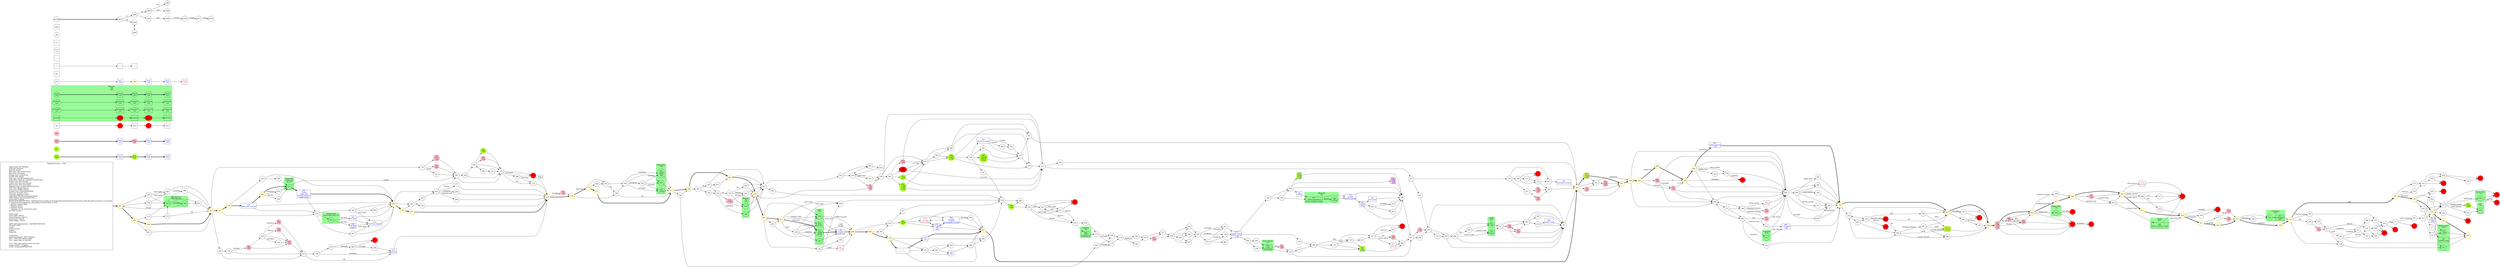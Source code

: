 digraph {
	// graph defaults
	rankdir=LR
	mclimit=50
	nodesep=.3 // changes horizontal separation of nodes
	ranksep=.4 // changes vertical separation of nodes
	node [height=.7
		width=.7
		shape=ellipse
		margin=0]
	edge[weight=5]
	stylesheet="../style.css"
	
	// a box for a graph label
	// note that you can override the defaults set above
	title [label = "Fighting Fantasy --: Title\n\n \
		Light Green Fill: Benefits\l \
		Pink Fill: Penalties\l \
		Red Fill: Death\l \
		Blue Text: Key Items/Events\l \
		Red Text: Lost Items\l \
		Orange Text: Codewords\l \
		Purple Text: Shops\l \
		Blue Line: Forced Items/Events\l \
		Light Blue Text/Line: Optional Items/Events\l \
		Purple Line: Dice Events\l \
		Green Line: Stat Test Passed\l \
		Brown Line: Stat Test Failed\l \
		Magenta Line: Combat Related Events\l \
		Grey Text: Riddle Answer\l \
		Grey Line: Hidden Option\l \
		Orange Line: Codewords/Spells\l \
		Red Line: Possible Error\l \
		Gold Fill: Required Nodes\l \
		Light Blue Fill: Recommended Nodes\l \
		Gold Outline: Recommended Path\l \
		Green Box: Combat\l \
		SK/ST/LK/AT/AR/TM/CW/CL: Skill/Stamina/Luck/Attack Strength/Attack Round/Time/Consecutive Win Round/Consecutive Lose Round\l \
		?: Chance of this happening, depending on instructions in text\l \
		*: Special Combat Rules\l \
		-: Negative Status\l \
		+: Positive Status\l \
		^: Damage can be reduced by items\l \
		@: Take 2 items\l\l \
		Starts with:\l \
		Initial Skill: 1d6+6\l \
		Initial Stamina: 2d6+12\l \
		Initial Luck: 1d6+6\l \
		Initial Magic: 1d6+6\l\l \
		skill/stamina/luck potion: +all SK/ST/LK&1ILK\l \
		10 meal: +4ST\l \
		sword\l \
		leather armor\l \
		lantern\l \
		backpack\l\l \
		Comments:\l \
		throwing dagger*: 2EST damage\l \
		097*: -1SK until finding liquid\l \
		191*: same stats as yourself\l 
		313*: Next spell option cannot be used\l \
		magic potion*: +2 spells\l \
		Order: item/gold/AT/SK/ST/LK\l \
		"
		shape = "box"
		margin = 0.1]
		
	subgraph Boost {
		node [style = "filled" color = "greenyellow"]
		boo1 [label = "\N\n text"]
		boo3 [label = "\N\n text"]
		021 [shape = "rect" fontcolor = "blue" label = "\N\n info\n +2LK" tooltip = "find fleece"]
		027 [shape = "rect" fontcolor = "crimson" label = "\N\n -all gold\n +1LK"]
		066 [label = "\N\n +all SK\n +all ST\n +1LK"]
		092 [label = "\N\n +2ST"]
		120 [shape = "rect" fontcolor = "blue" label = "\N\n drink\n +2ST\n +3LK"]
		253 [label = "\N\n +1SK\n +3ST\n +1LK"]
		313 [label = "\N*\n +2ST"]
		315 [label = "\N\n +4SK"]
		317 [color = "greenyellow:pink" label = "\N\n +1LK\n -1ST"]
		356 [label = "\N\n +2ST\n +1LK"]
		385 [label = "\N\n +2ST"]
		397 [label = "\N\n +2ST"]
		bst
	}

	subgraph Damage {
		node [style = "filled" color = "pink"]
		dam1 [label = "\N\n text"]
		dam3 [label = "\N\n text"]
		043 [label = "\N\n -1ST"]
		067 [label = "\N\n -4ST"]
		074 [label = "\N\n -4ST"]
		085 [label = "\N\n -2ST"]
		087 [label = "\N\n -2ST"]
		088 [label = "\N\n -?ST"]
		094 [label = "\N\n -1ST"]
		097 [label = "\N*\n -1SK"]
		121 [label = "\N\n -1ST"]
		125 [label = "\N\n -5ST?\n -1LK"]
		129 [label = "\N\n -1SK"]
		150 [label = "\N\n -2ST"]
		151 [label = "\N\n -2ST"]
		163 [shape = "rect" fontcolor = "blue" label = "\N\n drink\n -1SK\n -2ST"]
		170 [label = "\N\n -?ST"]
		182 [label = "\N\n -1SK\n -2ST\n -1LK"]
		224 [label = "\N\n -2ST"]
		231 [label = "\N\n -?ST\n -?LK"]
		233 [label = "\N\n -5ST"]
		240 [label = "\N\n -2ST"]
		254 [label = "\N\n -1SK\n -2ST"]
		267 [label = "\N\n -1LK"]
		271 [label = "\N\n -1SK"]
		282 [label = "\N\n -2ST"]
		300 [label = "\N\n -0~6ST"]
		305 [label = "\N\n -2ST"]
		319 [label = "\N\n -2ST"]
		331 [label = "\N\n -1SK\n -3ST"]
		333 [label = "\N\n -2ST"]
		370 [label = "\N\n -2ST"]
		378 [label = "\N\n -4ST"]
		383 [label = "\N\n -2ST"]
		395 [label = "\N\n -2ST"]
		ddg
	}
	
	subgraph Death {
		node [style = "filled" color = "red"]
		061
		065
		071
		072
		082
		103
		119
		148
		153
		164
		166 [label = "\N\n -0~4ST"]
		181 [label = "\N\n -4ST"]
		184
		194
		199
		202
		208
		208.2 [label = "208"]
		248
		250
		283
		342
		369
		376
		ddt
		ddt2
		monddt
		monddt2
	}

	subgraph Key_Item {
		node [fontcolor = "blue" shape = "rect"]
		key1 [label = "\N\n info" tooltip = "info text"]
		key2 [label = "\N\n text"]
		key3 [label = "\N\n text"]
		key4 [fontcolor = "crimson" label = "\N\n -text"]
		boo2 [class = "bst" label = "\N\n text"]
		boo4 [class = "bst" label = "\N\n text"]
		boo5 [class = "bst" label = "\N\n text"]
		dam2 [class = "ddg" label = "\N\n text"]
		dam4 [class = "ddg" label = "\N\n text"]
		dam5 [class = "ddg" label = "\N\n text"]
		opt
		opt2 [class = "bst"]
		opt3 [class = "bst"]
		015 [label = "\N\n throwing dagger*"]
		018 [label = "\N\n info" tooltip = "dire weak to sunlight"]
		062 [class = "ddg" label = "\N\n +10 gold?\n -1LK"]
		079 [label = "\N\n berries"]
		089 [label = "\N\n spider-man"]
		091 [class = "ddg" label = "\N\n golden fleece?\n -?LK"]
		093 [label = "\N\n hogweed essence"]
		102 [label = "\N\n charmed amulet"]
		105 [label = "\N\n fire water"]
		134 [label = "\N\n password: scimitar"]
		135 [label = "\N\n info" tooltip = "miks, needleknife, cannot use metal disguises"]
		171 [fontcolor = "crimson" label = "\N\n &plusmn;? gold\n -fool's gold?"]
		180 [label = "\N\n 6 gold\n hairbrush"]
		235 [label = "\N\n 8 gold\n copper key\n healing ointment\n magik potion"]
		242 [label = "\N\n drink\n wine"]
		272 [label = "\N\n 8 gold\n pocket myriad"]
		278 [class = "ddg" label = "\N\n +? gold\n -?SK\n -?ST"]
		309 [label = "\N\n 20 gold"]
		312 [fontcolor = "crimson" label = "\N\n -mirror"]
		323 [class = "bst" label = "\N*\n magic sword\n silver mirror\n +1AT"]
		334 [label = "\N\n drink"]
		340 [fontcolor = "crimson" label = "\N\n -mirror"]
		365 [class = "ddt" label = "\N\n 2 spells\n 50 gold\n breastplate (-2ESK)"]
		368 [label = "\N\n 28 gold\n dagger"]
		381 [class = "ddg" label = "\N\n ring?\n -1LK"]
		387 [fontcolor = "crimson" label = "\N\n -mirror"]
		391 [fontcolor = "crimson" label = "\N\n -3 gold"]
		kky
	}
	
	subgraph Key_Word {
		node [fontcolor = "grey" shape = "rect"]
		wrd1 [label = "\N\n text"]
		wrd2 [label = "\N\n text"]
		wrd3 [label = "\N\n text"]
		238 [label = "\N\n combination: 217"]
		wwd
	}
	
	subgraph Shop {
		node [fontcolor = "purple" shape = "rect"]
		shop1 [label = "\N\n text"]
		shp
	}
	
	subgraph Combat {
		style = "filled" color = "palegreen"
		subgraph cluster_00 {
			label = "Monster\n 0/0\n 0/0"
			mon1 [label = "\N\n text"]
			mon2 [shape = "rect" class = "kky" label = "\N\n text"]
			mon3 [label = "\N\n text"]
			mon4 [shape = "rect" class = "kky" label = "\N\n text"]
			mon5 [shape = "rect" class = "kky" label = "\N\n text"]
			monboo1 [class = "bst" label = "\N\n text"]
			monboo2 [shape = "rect" class = "bst kky" label = "\N\n text"]
			monboo3 [class = "bst" label = "\N\n text"]
			monboo4 [shape = "rect" class = "bst kky" label = "\N\n text"]
			monboo5 [shape = "rect" class = "bst kky" label = "\N\n text"]
			mondam1 [class = "ddg" label = "\N\n text"]
			mondam2 [shape = "rect" class = "ddg kky" label = "\N\n text"]
			mondam3 [class = "ddg" label = "\N\n text"]
			mondam4 [shape = "rect" class = "ddg kky" label = "\N\n text"]
			mondam5 [shape = "rect" class = "ddg kky" label = "\N\n text"]
			monopt [shape = "rect" class = "bst kky"]
			monddt
			monopt2 [shape = "rect" class = "bst kky"]
			monddt2
			monopt3 [shape = "rect" class = "bst kky"]
		}

		subgraph cluster_01 {
			label = "Gark\n 7/11"
			016
			152 [label = "\N\n -2ESK\n -6EST"]
			262 [label = "\N\n clone"]
			336
		}
		
		subgraph cluster_02 {
			label = "Clawbeast\n 9/14"
			030
			241 [shape = "rect" class = "skl" label = "\N\n -strength?\n -3AT?"]
		}
		
		subgraph cluster_03 {
			label = "Spider-Man\n 7/5"
			039
		}
		
		subgraph cluster_04 {
			label = "Sewer Snake\n 6/7"
			073 [shape = "rect" class = "skl" label = "\N\n +3AT?\n (strength)"]
		}
		
		subgraph cluster_05 {
			label = "Gargoyle\n 9/10"
			101
		}
		
		subgraph cluster_06 {
			label = "Gark\n 5/5"
			152
		}
		
		subgraph cluster_07 {
			label = "Ape-Dog 7/4\n Dog-Ape 6/6"
			162
			288
		}
		
		subgraph cluster_08 {
			label = "Golem\n 8/10"
			190 [label = "\N\n clone"]
			303 [label = "\N\n -1AT"]
		}
		
		subgraph cluster_09 {
			label = "Self*\n ?/?"
			191
		}
		
		subgraph cluster_10 {
			label = "Tall Man 8/8\n Short Man (ally) 7/6"
			205
		}
		
		subgraph cluster_11 {
			label = "Dwarf 5/6\n Goblin 6/4\n Orc 5/7"
			213
		}
		
		subgraph cluster_12 {
			label = "Wheelie\n 7/6\n 6/5"
			220
			346
		}
		
		subgraph cluster_13 {
			label = "Calacorn\n 9/8"
			246 [shape = "rect" class = "skl" label = "\N\n -4EK?\n (weakness)"]
		}
		
		subgraph cluster_15 {
			label = "Rhino-Man\n 8/9"
			264 [label = "\N\n +1dAT"]
			307 [class = "ddg" label = "\N\n -4ESK\n-2EST\n -2ST"]
			325
		}
		
		subgraph cluster_16 {
			label = "Black Elf\n 8/4"
			275 [shape = "rect" class = "skl" label = "\N\n -3ESK (weakness)\n clone (creature copy)"]
			399 [label = "\N\n -4ESK"]
		}
		
		subgraph cluster_21 {
			label = "Spider-Man\n 7/5"
			330
		}
		
		subgraph cluster_23 {
			label = "Balthus Dire\n 12/19"
			337 [shape = "rect" class = "kky" label = "\N\n -2ESK? (ring)"]
			351
			353 [label = "\N\n +2AT"]
		}
		
		subgraph cluster_27 {
			label = "Hydra\n 10/17"
			360 [shape = "rect" class = "skl" label = "\N\n clone (creature copy)"]
		}

		cbt
	}

	subgraph Optional {
		node [shape = "rect" class = "opt kky"]
		opt [class = "opt kky"]
		monopt [class = "opt kky"]
		opt2 [class = "opt kky"]
		monopt2 [class = "opt kky"]
		opt3 [class = "opt kky"]
		monopt3 [class = "opt kky"]
		091 [class = "opt kky"]
		134 [class = "opt kky"]
		180 [class = "opt kky"]
		235 [class = "opt kky"]
	}
	
	subgraph Path {
		node [class = "path" penwidth = 3 color = "gold"]
		txt2
		key2 [class = "path"]
		wrd2 [class = "path"]
		key3
		wrd3
		boo3 [class = "path"]
		boo4 [class = "path bst"]
		boo5
		dam3 [class = "path"]
		dam4 [class = "path ddg"]
		dam5
		monboo3 [class = "path bst"]
		monboo4 [class = "path bst kky"]
		monboo5
		mondam3 [class = "path ddg"]
		mondam4 [class = "path ddg kky"]
		mondam5
		mon3 [class = "path"]
		mon4 [class = "path kky"]
		ddt2 [class = "path"]
		opt3 [class = "path opt kky"]
		monddt2 [class = "path"]
		monopt3 [class = "path opt kky"]
		001
		261
		394
		251
		321
		339
		134 [class = "opt path"]
		060
		213 [class = "path"]
		235 [class = "opt path"]
		245
		161
		106
		218
		118
		273
		371
		177
		005
		040
		243
		352
		011
		152
		180 [class = "opt path"]
		099
		038
		132
		238
		018 [class = "opt path"]
		031
		169
		317 [class = "path"]
		197
		363
		228
		296
		292
		042
		091 [class = "opt path"]
		140
		025
		206
		182 [class = "path"]
		322
		291
		328
		226
		037
		229
		217
		293
		374
		158
		077
		187
		279
		078
		124
		400
	}
	
	subgraph Required {
		node [shape = "rect" class = "req kky"]
		key3 [class = "req kky"]
		wrd3 [class = "req kky"]
		boo5 [class = "req kky"]
		dam5 [class = "req kky"]
		monboo5 [class = "req kky"]
		mondam5 [class = "req kky"]
		mon5 [class = "req kky"]
		238 [class = "req info"]
		400 [class = "req" shape = "octagon"]
	}
	
	subgraph Required2 {
		node [shape = "rect" class = "req2 kky"]
		req2 [class = "req2 kky"]
	}
	
	mon1 -> mon2 -> mon3 -> mon4 -> mon5 [penwidth = 3]
	boo1 -> boo2 -> boo3 -> boo4 -> boo5 [penwidth = 3]
	dam1 -> dam2 -> dam3 -> dam4 -> dam5 [penwidth = 3]
	txt1 -> key1 -> txt2 -> key2 -> key3 -> key4
	wrd1 -> wrd2 -> wrd3
	opt -> ddt -> opt2 -> ddt2 -> opt3
	monboo1 -> monboo2 -> monboo3 -> monboo4 -> monboo5
	mondam1 -> mondam2 -> mondam3 -> mondam4 -> mondam5
	monopt -> monddt -> monopt2 -> monddt2 -> monopt3

	myTitle -> z001 [penwidth = 3]
	z001 -> z002 [class = "dice" label = "1-3"]
	z001 -> z003 [class = "dice" label = "4-6"]
	z002 -> z004 [class = "pass" label = "LK"]
	z002 -> z005 [class = "fail"]
	z003 -> z006 [dir = "both"]
	z004 -> z007 [class = "req" label = "req"]
	z004 -> z008 [class = "opt" label = "-opt"]
	z005 -> z009 [class = "info" label = "info"]
	z009 -> z010 [class = "err" label = "error(?)"]
	z010 -> z011 [class = "cbt" label = "escape"]
	z011 -> z012 [class = "skl" label = "spell"]
	{
		rank = same
		z003
		z006
	}

	title -> 001 [penwidth = 3]
	001 -> 261 [penwidth = 3]
	001 -> 230
	001 -> 020
	002 -> 142
	002 -> 343
	003 -> 327 [class = "opt" label = "-pocket myriad"]
	003 -> 059 [class = "opt" label = "-spider-man"]
	003 -> 236 [class = "opt" label = "-small berries"]
	003 -> 286
	003 -> 366
	004 -> 190 [class = "skl" label = "creature copy"]
	004 -> 303
	005 -> 040 [penwidth = 3]
	005 -> 361
	006 -> 367
	007 -> 268
	007 -> 116 [class = "skl" label = "strength"]
	008 -> 218
	009 -> 031
	010 -> 249
	011 -> 036 [class = "skl" label = "fool's gold"]
	011 -> 262 [class = "skl" label = "creature copy"]
	011 -> 128 [class = "skl" label = "ESP"]
	011 -> 152 [penwidth = 3 class = "skl" label = "weakness"]
	011 -> 016
	012 -> 274
	012 -> 335
	012 -> 078
	013 -> 302
	013 -> 215
	014 -> 079 [class = "pass" label = "LK"]
	014 -> 100 [class = "fail"]
	015 -> 245
	016 -> 099 [class = "cbt" label = ">4AR & escape"]
	016 -> 180
	017 -> 093
	018 -> 084
	018 -> 031 [penwidth = 3]
	019 -> 363 [class = "skl" label = "levitation"]
	019 -> 254
	020 -> 288
	020 -> 096 [class = "skl" label = "fool's gold"]
	021 -> 006
	022 -> 188
	023 -> 169
	024 -> 372 [class = "skl" label = "shielding"]
	024 -> 219
	025 -> 206 [penwidth = 3]
	025 -> 133 [class = "skl" label = "strength"]
	025 -> 239
	026 -> 087 [class = "skl" label = "fire"]
	026 -> 345 [class = "skl" label = "weakness"]
	026 -> 101 [class = "skl" label = "creature copy"]
	//026 -> 304
	027 -> 206
	028 -> 243
	028 -> 002
	029 -> 271
	029 -> 131
	030 -> 241
	031 -> 169 [penwidth = 3]
	032 -> 251
	033 -> 213
	034 -> 089
	034 -> 237
	035 -> 364
	035 -> 246
	036 -> 234
	037 -> 229 [penwidth = 3]
	038 -> 132 [penwidth = 3]
	038 -> 306
	039 -> 208 [class = "cbt" label = "lose AR"]
	039 -> 248
	040 -> 243 [penwidth = 3]
	040 -> 002
	041 -> 257
	042 -> 138 [class = "opt" label = "-silver mirror"]
	042 -> 091 [penwidth = 3 class = "opt" label = "-hairbrush"]
	042 -> 223 [class = "opt" label = "-spider-man"]
	042 -> 064
	042 -> 304
	043 -> 014
	044 -> 353
	044 -> 277
	045 -> 166
	045 -> 313
	045 -> 253
	045 -> 097
	046 -> 195
	046 -> 074
	047 -> 008 [class = "skl" label = "creature copy"]
	047 -> 173 [class = "skl" label = "illusion"]
	047 -> 259 [class = "skl" label = "levitation"]
	047 -> 209
	048 -> 232
	048 -> 199
	049 -> 255
	050 -> 164
	051 -> 301 [class = "skl" label = "strength"]
	051 -> 159 [class = "skl" label = "weakness"]
	051 -> 280
	052 -> 385
	052 -> 227
	053 -> 194
	054 -> 287 [class = "opt" label = "-healing ointment"]
	054 -> 160 [class = "opt" label = "-pocket myraid"]
	054 -> 027 [class = "opt" label = "-gold"]
	//054 -> 104
	//055 -> 249
	055 -> 010
	056 -> 120
	056 -> 163
	056 -> 334
	056 -> 095
	057 -> 150 [class = "pass" label = "LK"]
	057 -> 233 [class = "fail"]
	058 -> 298 [dir = both]
	058 -> 267
	058 -> 092
	058 -> 156
	059 -> 140
	060 -> 033 [class = "skl" label = "levitation"]
	060 -> 295 [class = "skl" label = "illusion"]
	060 -> 213 [penwidth = 3]
	061
	062 -> 140
	063 -> 263
	063 -> 135
	064 -> 286
	064 -> 003
	064 -> 366
	064 -> 258 [class = "err" label = "missing?"]
	065
	066 -> 270
	067 -> 143 [class = "skl" label = "creature copy"]
	067 -> 226
	068 -> 207
	068 -> 022
	068 -> 354
	069 -> 193
	070 -> 307 [class = "skl" label = "weakness"]
	070 -> 264 [class = "skl" label = "strength"]
	070 -> 325
	071 -> 218 [class = "pass" label = "AT&ge;15\n 3 tries"]
	072
	073 -> 112
	073 -> 282 [class = "skl" label = "fire"]
	074 -> 377
	075 -> 040
	076 -> 191
	077 -> 187 [penwidth = 3 class = "skl" label = "ESP"]
	077 -> 046 [class = "skl" label = "fire"]
	077 -> 349 [class = "skl" label = "creature copy"]
	077 -> 355
	078 -> 324
	078 -> 124 [penwidth = 3]
	078 -> 277
	079 -> 218
	080 -> 199
	080 -> 232
	081 -> 251
	082
	083 -> 245
	084 -> 234
	085 -> 395 [class = "skl" label = "illusion"]
	085 -> 322
	085 -> 248
	086 -> 251
	087 -> 064
	088 -> 292 [class = "dice" label = "6"]
	088 -> 170 [class = "skl" label = "strength"]
	088 -> 064
	088 -> 304
	089 -> 237
	090 -> 176
	090 -> 021
	090 -> 329 [class = "skl" label = "ESP"]
	091 -> 140 [penwidth = 3]
	092 -> 156
	093 -> 169
	094 -> 118
	095 -> 367
	096 -> 251
	097 -> 013
	097 -> 281
	098 -> 303
	098 -> 004 [class = "skl" label = "fire"]
	098 -> 190 [class = "skl" label = "creature copy"]
	098 -> 237
	099 -> 052
	099 -> 038 [penwidth = 3]
	100 -> 079 [class = "skl" label = "levitation"]
	100 -> 276
	101 -> 062 [class = "cbt" label = "copy wins"]
	101 -> 064 [class = "cbt" label = "copy loses"]
	102 -> 183 [class = "opt" label = "-? gold"]
	102 -> 396 [class = "opt" label = "-artifact"]
	102 -> 270
	103
	104 -> 266
	104 -> 310 [dir = both]
	104 -> 054 [dir = both]
	104 -> 025
	105 -> 095
	106 -> 218 [penwidth = 3]
	107 -> 184
	108 -> 073
	109 -> 030
	110 -> 251 [class = "pass" label = "LK"]
	110 -> 288 [class = "fail"]
	111 -> 347 [class = "opt" label = "-silver mirror"]
	111 -> 153
	112 -> 212
	112 -> 367
	113 -> 388
	113 -> 145
	114 -> 218
	115 -> 373
	116 -> 210
	117 -> 337
	118 -> 273 [penwidth = 3 class = "req" label = "password"]
	118 -> 198
	119
	120 -> 095
	121 -> 257
	122 -> 047
	123 -> 211 [class = "skl" label = "fool's gold"]
	123 -> 035 [class = "skl" label = "illusion"]
	123 -> 283
	124 -> 400 [penwidth = 3]
	125 -> 209
	126 -> 316
	127 -> 053 [class = "req" label = "-berries"]
	127 -> 387 [class = "req" label = "-silver mirror"]
	127 -> 240 [class = "skl" label = "fire"]
	127 -> 194
	128 -> 336
	128 -> 036 [class = "skl" label = "fool's gold"]
	128 -> 262 [class = "skl" label = "creature copy"]
	128 -> 152 [class = "skl" label = "weakness"]
	129 -> 260
	129 -> 370 [dir = both]
	129 -> 237
	130 -> 333
	131 -> 348
	132 -> 018
	132 -> 238 [penwidth = 3]
	132 -> 375
	133 -> 206 [class = "pass" label = "LK"]
	133 -> 082 [class = "fail"]
	134 -> 060 [penwidth = 3]
	134 -> 269
	134 -> 245
	135 -> 326
	136 -> 017
	136 -> 167
	136 -> 389
	137 -> 383 [class = "skl" label = "stamina"]
	137 -> 014
	138 -> 376 [class = "skl" label = "shielding"]
	138 -> 064
	139 -> 346
	139 -> 244 [class = "skl" label = "illusion"]
	139 -> 028 [class = "skl" label = "fire"]
	140 -> 025 [penwidth = 3]
	140 -> 104
	141 -> 156
	142 -> 234
	143 -> 360 [class = "skl" label = "creature copy"]
	143 -> 226
	143 -> 184
	144 -> 154
	144 -> 056
	145 -> 080
	146 -> 247
	146 -> 201
	146 -> 102
	146 -> 066
	147 -> 260
	147 -> 129
	147 -> 370
	148
	149 -> 245
	149 -> 380
	150 -> 374
	151 -> 019
	151 -> 197
	152 -> 180 [penwidth = 3]
	153
	154 -> 275
	154 -> 056
	155 -> 065
	156 -> 071
	156 -> 284 [class = "skl" label = "levitation"]
	156 -> 114 [class = "skl" label = "fire"]
	157 -> 199
	157 -> 232
	158 -> 077 [penwidth = 3]
	159 -> 323
	160 -> 206
	161 -> 106 [penwidth = 3]
	161 -> 390
	162 -> 032
	162 -> 001 [class = "cbt" label = "escape"]
	163 -> 095
	164
	165 -> 398 [class = "skl" label = "strength"]
	165 -> 202
	166 -> 013 [class = "pass" label = "1 of 3 SK"]
	166 -> 281 [class = "pass" label = "1 of 3 SK"]
	167 -> 224 [class = "pass" label = "LK"]
	167 -> 331 [class = "fail"]
	168 -> 328
	169 -> 019
	169 -> 197
	169 -> 317 [penwidth = 3]
	169 -> 151
	170 -> 292 [class = "dice" label = "4~6"]
	170 -> 064
	170 -> 304
	171 -> 365 [dir = both]
	171 -> 278 [dir = both]
	171 -> 031
	172 -> 026
	172 -> 289
	173 -> 218
	174 -> 268
	174 -> 116 [class = "skl" label = "strength"]
	175 -> 110
	175 -> 288
	176 -> 127
	176 -> 021
	176 -> 329 [class = "skl" label = "ESP"]
	177 -> 005 [penwidth = 3]
	177 -> 344
	178 -> 017
	178 -> 265
	179 -> 378
	179 -> 125
	179 -> 341 [class = "skl" label = "shield"]
	180 -> 099 [penwidth = 3]
	181 -> 054 [class = "pass" label = "LK"]
	181 -> 025 [class = "pass" label = "LK"]
	182 -> 085 [class = "skl" label = "fire"]
	182 -> 395 [class = "skl" label = "illusion"]
	182 -> 322 [penwidth = 3]
	182 -> 248
	183 -> 270
	184
	185 -> 013
	186 -> 015 [class = "skl" label = "fool's gold"]
	186 -> 083
	186 -> 245
	187 -> 279 [penwidth = 3 class = "skl" label = "levitation"]
	187 -> 314 [class = "skl" label = "illusion"]
	187 -> 115
	188 -> 301 [class = "skl" label = "strength"]
	188 -> 159 [class = "skl" label = "weakness"]
	188 -> 051
	189 -> 319 [class = "skl" label = "illusion"]
	189 -> 130 [class = "skl" label = "shielding"]
	189 -> 043 [class = "skl" label = "weakness"]
	189 -> 333
	190 -> 147
	191 -> 119
	192 -> 029
	193 -> 211 [class = "skl" label = "fool's gold"]
	193 -> 123 [class = "skl" label = "ESP"]
	193 -> 035 [class = "skl" label = "illusion"]
	193 -> 283
	194
	195 -> 377
	196 -> 045
	196 -> 013
	196 -> 281
	197 -> 363 [penwidth = 3]
	198 -> 177 [class = "pass" label = "LK"]
	198 -> 290 [class = "fail"]
	199
	200 -> 237
	200 -> 098
	201 -> 270
	202
	203 -> 016
	203 -> 011
	204 -> 073
	205 -> 309 [class = "cbt" label = "ally lives"]
	205 -> 368 [class = "cbt" label = "ally dies"]
	206 -> 182 [penwidth = 3]
	207 -> 188
	208
	209 -> 156
	209 -> 362
	210 -> 192 [class = "skl" label = "shielding"]
	210 -> 359
	211 -> 123 [class = "skl" label = "ESP"]
	211 -> 035 [class = "skl" label = "illusion"]
	211 -> 283
	212 -> 090
	213 -> 235 [penwidth = 3]
	213 -> 209 [class = "cbt" label = "escape"]
	214 -> 062
	215 -> 136
	215 -> 041
	216 -> 294
	216 -> 391 [class = "opt" label = "-3 gold"]
	216 -> 036 [class = "skl" label = "fool's gold"]
	217 -> 293 [penwidth = 3 class = "skl" label = "shielding"]
	217 -> 057
	218 -> 118 [penwidth = 3]
	218 -> 094 [class = "skl" label = "strength"]
	219 -> 095
	220 -> 243
	220 -> 002
	221 -> 127
	222 -> 137
	222 -> 014
	223 -> 138
	224 -> 265
	225 -> 015 [class = "skl" label = "fool's gold"]
	225 -> 245
	226 -> 312 [class = "opt" label = "silver mirror"]
	226 -> 037 [penwidth = 3 class = "opt" label = "golden fleece"]
	226 -> 384 [class = "opt" label = "pocket myriad"]
	226 -> 184
	227 -> 234
	228 -> 088
	228 -> 170 [class = "skl" label = "strength"]
	228 -> 296 [penwidth = 3 class = "opt" label = "copper key"]
	229 -> 217 [penwidth = 3 class = "info" label = "combination"]
	229 -> 050
	229 -> 164 [class = "skl" label = "strength"]
	230 -> 096 [class = "skl" label = "fool's gold"]
	230 -> 288
	231 -> 196 [class = "pass" label = "LK"]
	231 -> 243 [class = "fail"]
	232 -> 111 [class = "pass" label = "LK"]
	232 -> 072 [class = "fail"]
	233 -> 374
	234 -> 397
	234 -> 069
	235 -> 245 [penwidth = 3]
	235 -> 269
	236 -> 140
	237 -> 169
	238 -> 018 [penwidth = 3]
	238 -> 375
	238 -> 031
	239 -> 379 [class = "skl" label = "levitation"]
	239 -> 082
	240 -> 006
	241 -> 077
	242 -> 024
	242 -> 105
	242 -> 095
	243 -> 352 [penwidth = 3]
	243 -> 002
	244 -> 002
	244 -> 243
	245 -> 161 [penwidth = 3]
	245 -> 390
	245 -> 047
	246 -> 174
	247 -> 234
	248 -> 103 [class = "skl" label = "levitation"]
	249 -> 392 [class = "opt" label = "copper key"]
	249 -> 231
	249 -> 055 [dir = both]
	250
	251 -> 222
	251 -> 179
	251 -> 321 [penwidth = 3]
	252 -> 229
	253 -> 013
	253 -> 281
	254 -> 197
	255 -> 198 [class = "pass" label = "LK"]
	255 -> 290 [class = "fail"]
	256 -> 065
	256 -> 155
	257 -> 237
	257 -> 357
	257 -> 200
	258 -> 140 [class = "skl" label = "illusion/spell"]
	258 -> 366
	259 -> 218
	260 -> 034
	260 -> 299
	260 -> 237
	261 -> 081
	261 -> 175
	261 -> 394 [penwidth = 3]
	262 -> 180
	263 -> 326
	264 -> 177
	265 -> 169
	266 -> 310
	266 -> 054
	267 -> 156
	268 -> 210
	269 -> 205
	269 -> 186
	269 -> 225
	270 -> 185
	270 -> 023
	271 -> 348
	271 -> 131
	272 -> 242
	272 -> 095
	273 -> 371 [penwidth = 3]
	273 -> 255
	273 -> 049
	274 -> 353
	274 -> 277
	275 -> 399 [class = "skl" label = "illusion"]
	275 -> 272
	276 -> 165 [class = "skl" label = "strength"]
	276 -> 202
	277 -> 330 [class = "req" label = "spider-man"]
	277 -> 315 [class = "req" label = "pocket myriad"]
	277 -> 076 [class = "req" label = "small berries"]
	277 -> 119
	//278 -> 171
	278 -> 365 [dir = both]
	278 -> 031
	279 -> 044
	279 -> 318
	279 -> 078 [penwidth = 3]
	279 -> 335
	280 -> 323
	281 -> 382
	281 -> 285
	281 -> 356
	282 -> 112
	283
	284 -> 071
	284 -> 114 [class = "skl" label = "levitation"]
	285 -> 185
	285 -> 023
	286 -> 140
	287 -> 160 [class = "opt" label = "-pocket myriad"]
	287 -> 027 [class = "opt" label = "-gold"]
	287 -> 025
	288 -> 162 [class = "skl" label = "strength"]
	288 -> 086 [class = "skl" label = "levitation"]
	288 -> 032
	289 -> 340 [class = "req" label = "-silver mirror"]
	289 -> 214 [class = "req" label = "-hogweed essence"]
	289 -> 305 [class = "req" label = "-healing ointment"]
	//289 -> 304
	290 -> 325
	290 -> 307 [class = "skl" label = "weakness"]
	290 -> 070 [class = "skl" label = "levitation"]
	290 -> 264 [class = "skl" label = "strength"]
	291 -> 328 [penwidth = 3]
	292 -> 376 [class = "skl" label = "shielding"]
	292 -> 064
	292 -> 042 [penwidth = 3]
	293 -> 374 [penwidth = 3]
	294 -> 099
	295 -> 213
	296 -> 292 [penwidth = 3]
	297 -> 002
	297 -> 316
	297 -> 075
	//298 -> 058
	298 -> 141
	299 -> 237
	300 -> 244 [class = "skl" label = "illusion"]
	300 -> 346
	301 -> 323
	302 -> 169
	303 -> 147
	304 -> 172
	304 -> 026 [dir = both]
	304 -> 289 [dir = both]
	304 -> 064
	305 -> 064
	306 -> 052
	306 -> 132
	307 -> 177
	308 -> 257
	309 -> 015
	309 -> 245
	310 -> 181 [class = "skl" label = "creature copy"]
	310 -> 250 [class = "skl" label = "illusion"]
	310 -> 393 [class = "skl" label = "ESP"]
	//310 -> 104
	311 -> 178
	311 -> 061
	312 -> 184
	313 -> 013
	313 -> 281
	314 -> 373
	315 -> 191
	316 -> 220 [class = "skl" label = "shielding"]
	316 -> 139 [class = "pass" label = "LK"]
	316 -> 300 [class = "fail"]
	317 -> 019
	317 -> 197 [penwidth = 3]
	318 -> 381
	318 -> 117
	318 -> 277
	319 -> 333
	320 -> 332 [class = "skl" label = "illusion"]
	320 -> 113 [class = "skl" label = "weakness"]
	320 -> 351
	321 -> 269
	321 -> 339 [penwidth = 3]
	322 -> 039 [class = "req" label = "spider-man"]
	322 -> 168 [class = "req" label = "charmed amulet"]
	322 -> 291 [penwidth = 3 class = "req" label = "healing ointment"]
	322 -> 248
	323 -> 386
	323 -> 144
	323 -> 338
	324 -> 369
	325 -> 177
	326 -> 084
	326 -> 031
	327 -> 366
	328 -> 067
	328 -> 143 [class = "skl" label = "creature copy"]
	328 -> 226 [penwidth = 3]
	329 -> 021
	329 -> 221
	330 -> 208.2 [class = "cbt" label = "lose AR"]
	330 -> 119
	331 -> 265
	332 -> 080
	332 -> 048
	333 -> 014
	334 -> 275
	335 -> 342
	336 -> 099 [class = "cbt" label = ">4AR\n escape"]
	336 -> 180
	337 -> 400
	338 -> 090
	339 -> 134 [penwidth = 3]
	339 -> 149
	340 -> 064
	341 -> 209
	342
	343 -> 055
	343 -> 249
	344 -> 007
	344 -> 005
	345 -> 140
	346 -> 243
	346 -> 002
	347 -> 012
	348 -> 207
	348 -> 022
	348 -> 354
	348 -> 068
	349 -> 157
	350 -> 218
	351 -> 400
	352 -> 203
	352 -> 016
	352 -> 216
	352 -> 011 [penwidth = 3]
	353 -> 400
	354 -> 188
	355 -> 351
	356 -> 146
	356 -> 185
	356 -> 023
	357 -> 200
	358 -> 148
	358 -> 256
	359 -> 029
	360 -> 229 [class = "cbt" label = "clone wins"]
	360 -> 184
	361 -> 297 [class = "pass" label = "LK"]
	361 -> 126 [class = "fail"]
	362 -> 058
	362 -> 156
	363 -> 228 [penwidth = 3]
	363 -> 064
	363 -> 304
	364 -> 174
	365 -> 009 [class = "skl" label = "illusion"]
	//365 -> 171
	//365 -> 278
	365 -> 031
	366 -> 140
	367 -> 308
	367 -> 121
	368 -> 015
	369
	370 -> 260
	//370 -> 129
	370 -> 237
	371 -> 177 [penwidth = 3]
	372 -> 095
	373 -> 148
	373 -> 256
	373 -> 358
	374 -> 030
	374 -> 109 [class = "skl" label = "shielding"]
	374 -> 158 [penwidth = 3 class = "skl" label = "weakness"]
	375 -> 263
	375 -> 135
	375 -> 063
	376
	377 -> 332 [class = "skl" label = "illusion"]
	377 -> 113 [class = "skl" label = "weakness"]
	377 -> 320 [class = "skl" label = "ESP"]
	377 -> 355
	378 -> 209
	379 -> 206
	380 -> 213
	381 -> 337
	382 -> 285
	382 -> 356
	383 -> 333
	383 -> 189
	384 -> 252 [class = "dice" label = "5-6"]
	384 -> 107 [class = "dice" label = "1-4"]
	385 -> 365
	385 -> 278
	385 -> 171
	386 -> 204
	386 -> 108
	387 -> 006
	388 -> 157
	389 -> 061
	389 -> 178
	389 -> 311
	390 -> 350 [class = "pass" label = "LK"]
	390 -> 122 [class = "fail"]
	391 -> 099
	392 -> 196
	393 -> 027 [class = "req" label = "-gold"]
	393 -> 025
	394 -> 251 [penwidth = 3]
	395 -> 322
	395 -> 248
	395 -> 085 [class = "skl" label = "fire"]
	396 -> 183
	397 -> 069
	397 -> 193
	398 -> 079
	399 -> 272
	400
	/*
	001 [fontsize=25]
	002 [fontsize=25]
	003 [fontsize=25]
	004 [fontsize=25]
	005 [fontsize=25]
	006 [fontsize=25]
	007 [fontsize=25]
	008 [fontsize=25]
	009 [fontsize=25]
	010 [fontsize=25]
	011 [fontsize=25]
	012 [fontsize=25]
	013 [fontsize=25]
	014 [fontsize=25]
	015 [fontsize=25]
	016 [fontsize=25]
	017 [fontsize=25]
	018 [fontsize=25]
	019 [fontsize=25]
	020 [fontsize=25]
	021 [fontsize=25]
	022 [fontsize=25]
	023 [fontsize=25]
	024 [fontsize=25]
	025 [fontsize=25]
	026 [fontsize=25]
	027 [fontsize=25]
	028 [fontsize=25]
	029 [fontsize=25]
	030 [fontsize=25]
	031 [fontsize=25]
	032 [fontsize=25]
	033 [fontsize=25]
	034 [fontsize=25]
	035 [fontsize=25]
	036 [fontsize=25]
	037 [fontsize=25]
	038 [fontsize=25]
	039 [fontsize=25]
	040 [fontsize=25]
	041 [fontsize=25]
	042 [fontsize=25]
	043 [fontsize=25]
	044 [fontsize=25]
	045 [fontsize=25]
	046 [fontsize=25]
	047 [fontsize=25]
	048 [fontsize=25]
	049 [fontsize=25]
	050 [fontsize=25]
	051 [fontsize=25]
	052 [fontsize=25]
	053 [fontsize=25]
	054 [fontsize=25]
	055 [fontsize=25]
	056 [fontsize=25]
	057 [fontsize=25]
	058 [fontsize=25]
	059 [fontsize=25]
	060 [fontsize=25]
	061 [fontsize=25]
	062 [fontsize=25]
	063 [fontsize=25]
	064 [fontsize=25]
	065 [fontsize=25]
	066 [fontsize=25]
	067 [fontsize=25]
	068 [fontsize=25]
	069 [fontsize=25]
	070 [fontsize=25]
	071 [fontsize=25]
	072 [fontsize=25]
	073 [fontsize=25]
	074 [fontsize=25]
	075 [fontsize=25]
	076 [fontsize=25]
	077 [fontsize=25]
	078 [fontsize=25]
	079 [fontsize=25]
	080 [fontsize=25]
	081 [fontsize=25]
	082 [fontsize=25]
	083 [fontsize=25]
	084 [fontsize=25]
	085 [fontsize=25]
	086 [fontsize=25]
	087 [fontsize=25]
	088 [fontsize=25]
	089 [fontsize=25]
	090 [fontsize=25]
	091 [fontsize=25]
	092 [fontsize=25]
	093 [fontsize=25]
	094 [fontsize=25]
	095 [fontsize=25]
	096 [fontsize=25]
	097 [fontsize=25]
	098 [fontsize=25]
	099 [fontsize=25]
	100 [fontsize=25]
	101 [fontsize=25]
	102 [fontsize=25]
	103 [fontsize=25]
	104 [fontsize=25]
	105 [fontsize=25]
	106 [fontsize=25]
	107 [fontsize=25]
	108 [fontsize=25]
	109 [fontsize=25]
	110 [fontsize=25]
	111 [fontsize=25]
	112 [fontsize=25]
	113 [fontsize=25]
	114 [fontsize=25]
	115 [fontsize=25]
	116 [fontsize=25]
	117 [fontsize=25]
	118 [fontsize=25]
	119 [fontsize=25]
	120 [fontsize=25]
	121 [fontsize=25]
	122 [fontsize=25]
	123 [fontsize=25]
	124 [fontsize=25]
	125 [fontsize=25]
	126 [fontsize=25]
	127 [fontsize=25]
	128 [fontsize=25]
	129 [fontsize=25]
	130 [fontsize=25]
	131 [fontsize=25]
	132 [fontsize=25]
	133 [fontsize=25]
	134 [fontsize=25]
	135 [fontsize=25]
	136 [fontsize=25]
	137 [fontsize=25]
	138 [fontsize=25]
	139 [fontsize=25]
	140 [fontsize=25]
	141 [fontsize=25]
	142 [fontsize=25]
	143 [fontsize=25]
	144 [fontsize=25]
	145 [fontsize=25]
	146 [fontsize=25]
	147 [fontsize=25]
	148 [fontsize=25]
	149 [fontsize=25]
	150 [fontsize=25]
	151 [fontsize=25]
	152 [fontsize=25]
	153 [fontsize=25]
	154 [fontsize=25]
	155 [fontsize=25]
	156 [fontsize=25]
	157 [fontsize=25]
	158 [fontsize=25]
	159 [fontsize=25]
	160 [fontsize=25]
	161 [fontsize=25]
	162 [fontsize=25]
	163 [fontsize=25]
	164 [fontsize=25]
	165 [fontsize=25]
	166 [fontsize=25]
	167 [fontsize=25]
	168 [fontsize=25]
	169 [fontsize=25]
	170 [fontsize=25]
	171 [fontsize=25]
	172 [fontsize=25]
	173 [fontsize=25]
	174 [fontsize=25]
	175 [fontsize=25]
	176 [fontsize=25]
	177 [fontsize=25]
	178 [fontsize=25]
	179 [fontsize=25]
	180 [fontsize=25]
	181 [fontsize=25]
	182 [fontsize=25]
	183 [fontsize=25]
	184 [fontsize=25]
	185 [fontsize=25]
	186 [fontsize=25]
	187 [fontsize=25]
	188 [fontsize=25]
	189 [fontsize=25]
	190 [fontsize=25]
	191 [fontsize=25]
	192 [fontsize=25]
	193 [fontsize=25]
	194 [fontsize=25]
	195 [fontsize=25]
	196 [fontsize=25]
	197 [fontsize=25]
	198 [fontsize=25]
	199 [fontsize=25]
	200 [fontsize=25]
	201 [fontsize=25]
	202 [fontsize=25]
	203 [fontsize=25]
	204 [fontsize=25]
	205 [fontsize=25]
	206 [fontsize=25]
	207 [fontsize=25]
	208 [fontsize=25]
	209 [fontsize=25]
	210 [fontsize=25]
	211 [fontsize=25]
	212 [fontsize=25]
	213 [fontsize=25]
	214 [fontsize=25]
	215 [fontsize=25]
	216 [fontsize=25]
	217 [fontsize=25]
	218 [fontsize=25]
	219 [fontsize=25]
	220 [fontsize=25]
	221 [fontsize=25]
	222 [fontsize=25]
	223 [fontsize=25]
	224 [fontsize=25]
	225 [fontsize=25]
	226 [fontsize=25]
	227 [fontsize=25]
	228 [fontsize=25]
	229 [fontsize=25]
	230 [fontsize=25]
	231 [fontsize=25]
	232 [fontsize=25]
	233 [fontsize=25]
	234 [fontsize=25]
	235 [fontsize=25]
	236 [fontsize=25]
	237 [fontsize=25]
	238 [fontsize=25]
	239 [fontsize=25]
	240 [fontsize=25]
	241 [fontsize=25]
	242 [fontsize=25]
	243 [fontsize=25]
	244 [fontsize=25]
	245 [fontsize=25]
	246 [fontsize=25]
	247 [fontsize=25]
	248 [fontsize=25]
	249 [fontsize=25]
	250 [fontsize=25]
	251 [fontsize=25]
	252 [fontsize=25]
	253 [fontsize=25]
	254 [fontsize=25]
	255 [fontsize=25]
	256 [fontsize=25]
	257 [fontsize=25]
	258 [fontsize=25]
	259 [fontsize=25]
	260 [fontsize=25]
	261 [fontsize=25]
	262 [fontsize=25]
	263 [fontsize=25]
	264 [fontsize=25]
	265 [fontsize=25]
	266 [fontsize=25]
	267 [fontsize=25]
	268 [fontsize=25]
	269 [fontsize=25]
	270 [fontsize=25]
	271 [fontsize=25]
	272 [fontsize=25]
	273 [fontsize=25]
	274 [fontsize=25]
	275 [fontsize=25]
	276 [fontsize=25]
	277 [fontsize=25]
	278 [fontsize=25]
	279 [fontsize=25]
	280 [fontsize=25]
	281 [fontsize=25]
	282 [fontsize=25]
	283 [fontsize=25]
	284 [fontsize=25]
	285 [fontsize=25]
	286 [fontsize=25]
	287 [fontsize=25]
	288 [fontsize=25]
	289 [fontsize=25]
	290 [fontsize=25]
	291 [fontsize=25]
	292 [fontsize=25]
	293 [fontsize=25]
	294 [fontsize=25]
	295 [fontsize=25]
	296 [fontsize=25]
	297 [fontsize=25]
	298 [fontsize=25]
	299 [fontsize=25]
	300 [fontsize=25]
	301 [fontsize=25]
	302 [fontsize=25]
	303 [fontsize=25]
	304 [fontsize=25]
	305 [fontsize=25]
	306 [fontsize=25]
	307 [fontsize=25]
	308 [fontsize=25]
	309 [fontsize=25]
	310 [fontsize=25]
	311 [fontsize=25]
	312 [fontsize=25]
	313 [fontsize=25]
	314 [fontsize=25]
	315 [fontsize=25]
	316 [fontsize=25]
	317 [fontsize=25]
	318 [fontsize=25]
	319 [fontsize=25]
	320 [fontsize=25]
	321 [fontsize=25]
	322 [fontsize=25]
	323 [fontsize=25]
	324 [fontsize=25]
	325 [fontsize=25]
	326 [fontsize=25]
	327 [fontsize=25]
	328 [fontsize=25]
	329 [fontsize=25]
	330 [fontsize=25]
	331 [fontsize=25]
	332 [fontsize=25]
	333 [fontsize=25]
	334 [fontsize=25]
	335 [fontsize=25]
	336 [fontsize=25]
	337 [fontsize=25]
	338 [fontsize=25]
	339 [fontsize=25]
	340 [fontsize=25]
	341 [fontsize=25]
	342 [fontsize=25]
	343 [fontsize=25]
	344 [fontsize=25]
	345 [fontsize=25]
	346 [fontsize=25]
	347 [fontsize=25]
	348 [fontsize=25]
	349 [fontsize=25]
	350 [fontsize=25]
	351 [fontsize=25]
	352 [fontsize=25]
	353 [fontsize=25]
	354 [fontsize=25]
	355 [fontsize=25]
	356 [fontsize=25]
	357 [fontsize=25]
	358 [fontsize=25]
	359 [fontsize=25]
	360 [fontsize=25]
	361 [fontsize=25]
	362 [fontsize=25]
	363 [fontsize=25]
	364 [fontsize=25]
	365 [fontsize=25]
	366 [fontsize=25]
	367 [fontsize=25]
	368 [fontsize=25]
	369 [fontsize=25]
	370 [fontsize=25]
	371 [fontsize=25]
	372 [fontsize=25]
	373 [fontsize=25]
	374 [fontsize=25]
	375 [fontsize=25]
	376 [fontsize=25]
	377 [fontsize=25]
	378 [fontsize=25]
	379 [fontsize=25]
	380 [fontsize=25]
	381 [fontsize=25]
	382 [fontsize=25]
	383 [fontsize=25]
	384 [fontsize=25]
	385 [fontsize=25]
	386 [fontsize=25]
	387 [fontsize=25]
	388 [fontsize=25]
	389 [fontsize=25]
	390 [fontsize=25]
	391 [fontsize=25]
	392 [fontsize=25]
	393 [fontsize=25]
	394 [fontsize=25]
	395 [fontsize=25]
	396 [fontsize=25]
	397 [fontsize=25]
	398 [fontsize=25]
	399 [fontsize=25]
	400 [fontsize=25]
	*/
}
